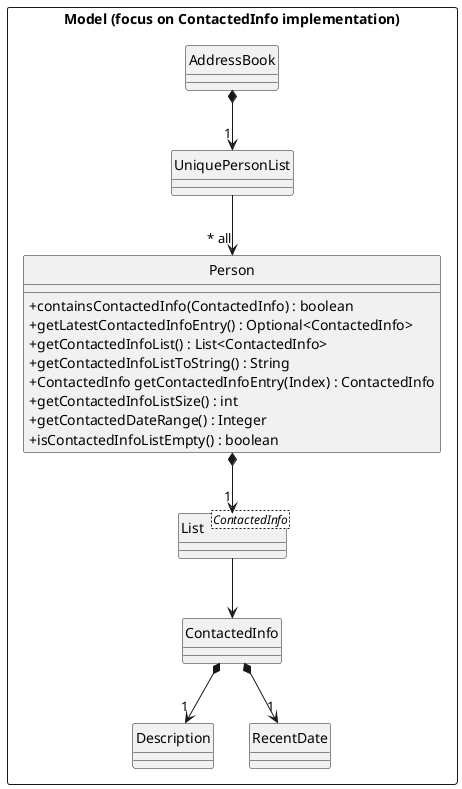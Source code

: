 @startuml
hide circle
skinparam classAttributeIconSize 0
Package "Model (focus on ContactedInfo implementation)" <<Rectangle>>{

class AddressBook {
}

class Person {
+containsContactedInfo(ContactedInfo) : boolean
+getLatestContactedInfoEntry() : Optional<ContactedInfo>
+getContactedInfoList() : List<ContactedInfo>
+getContactedInfoListToString() : String
+ContactedInfo getContactedInfoEntry(Index) : ContactedInfo
+getContactedInfoListSize() : int
+getContactedDateRange() : Integer
+isContactedInfoListEmpty() : boolean
}

class List<ContactedInfo>
class ContactedInfo
class Description
class RecentDate
class UniquePersonList

}

AddressBook *--> "1" UniquePersonList
UniquePersonList --> "~* all" Person
Person *-down-> "1" List
List -down-> ContactedInfo
ContactedInfo *-down-> "1" RecentDate
ContactedInfo *-down-> "1" Description
@enduml
